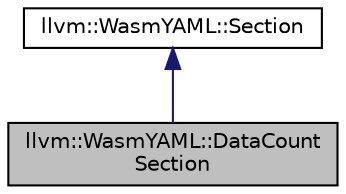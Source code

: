 digraph "llvm::WasmYAML::DataCountSection"
{
 // LATEX_PDF_SIZE
  bgcolor="transparent";
  edge [fontname="Helvetica",fontsize="10",labelfontname="Helvetica",labelfontsize="10"];
  node [fontname="Helvetica",fontsize="10",shape="box"];
  Node1 [label="llvm::WasmYAML::DataCount\lSection",height=0.2,width=0.4,color="black", fillcolor="grey75", style="filled", fontcolor="black",tooltip=" "];
  Node2 -> Node1 [dir="back",color="midnightblue",fontsize="10",style="solid",fontname="Helvetica"];
  Node2 [label="llvm::WasmYAML::Section",height=0.2,width=0.4,color="black",URL="$structllvm_1_1WasmYAML_1_1Section.html",tooltip=" "];
}

